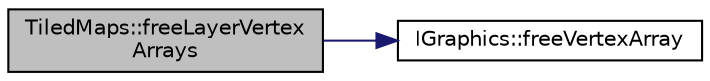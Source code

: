 digraph "TiledMaps::freeLayerVertexArrays"
{
 // LATEX_PDF_SIZE
  edge [fontname="Helvetica",fontsize="10",labelfontname="Helvetica",labelfontsize="10"];
  node [fontname="Helvetica",fontsize="10",shape=record];
  rankdir="LR";
  Node1 [label="TiledMaps::freeLayerVertex\lArrays",height=0.2,width=0.4,color="black", fillcolor="grey75", style="filled", fontcolor="black",tooltip=" "];
  Node1 -> Node2 [color="midnightblue",fontsize="10",style="solid",fontname="Helvetica"];
  Node2 [label="IGraphics::freeVertexArray",height=0.2,width=0.4,color="black", fillcolor="white", style="filled",URL="$class_i_graphics.html#a2b0cefb87633a48cf09642f339cf6910",tooltip=" "];
}
